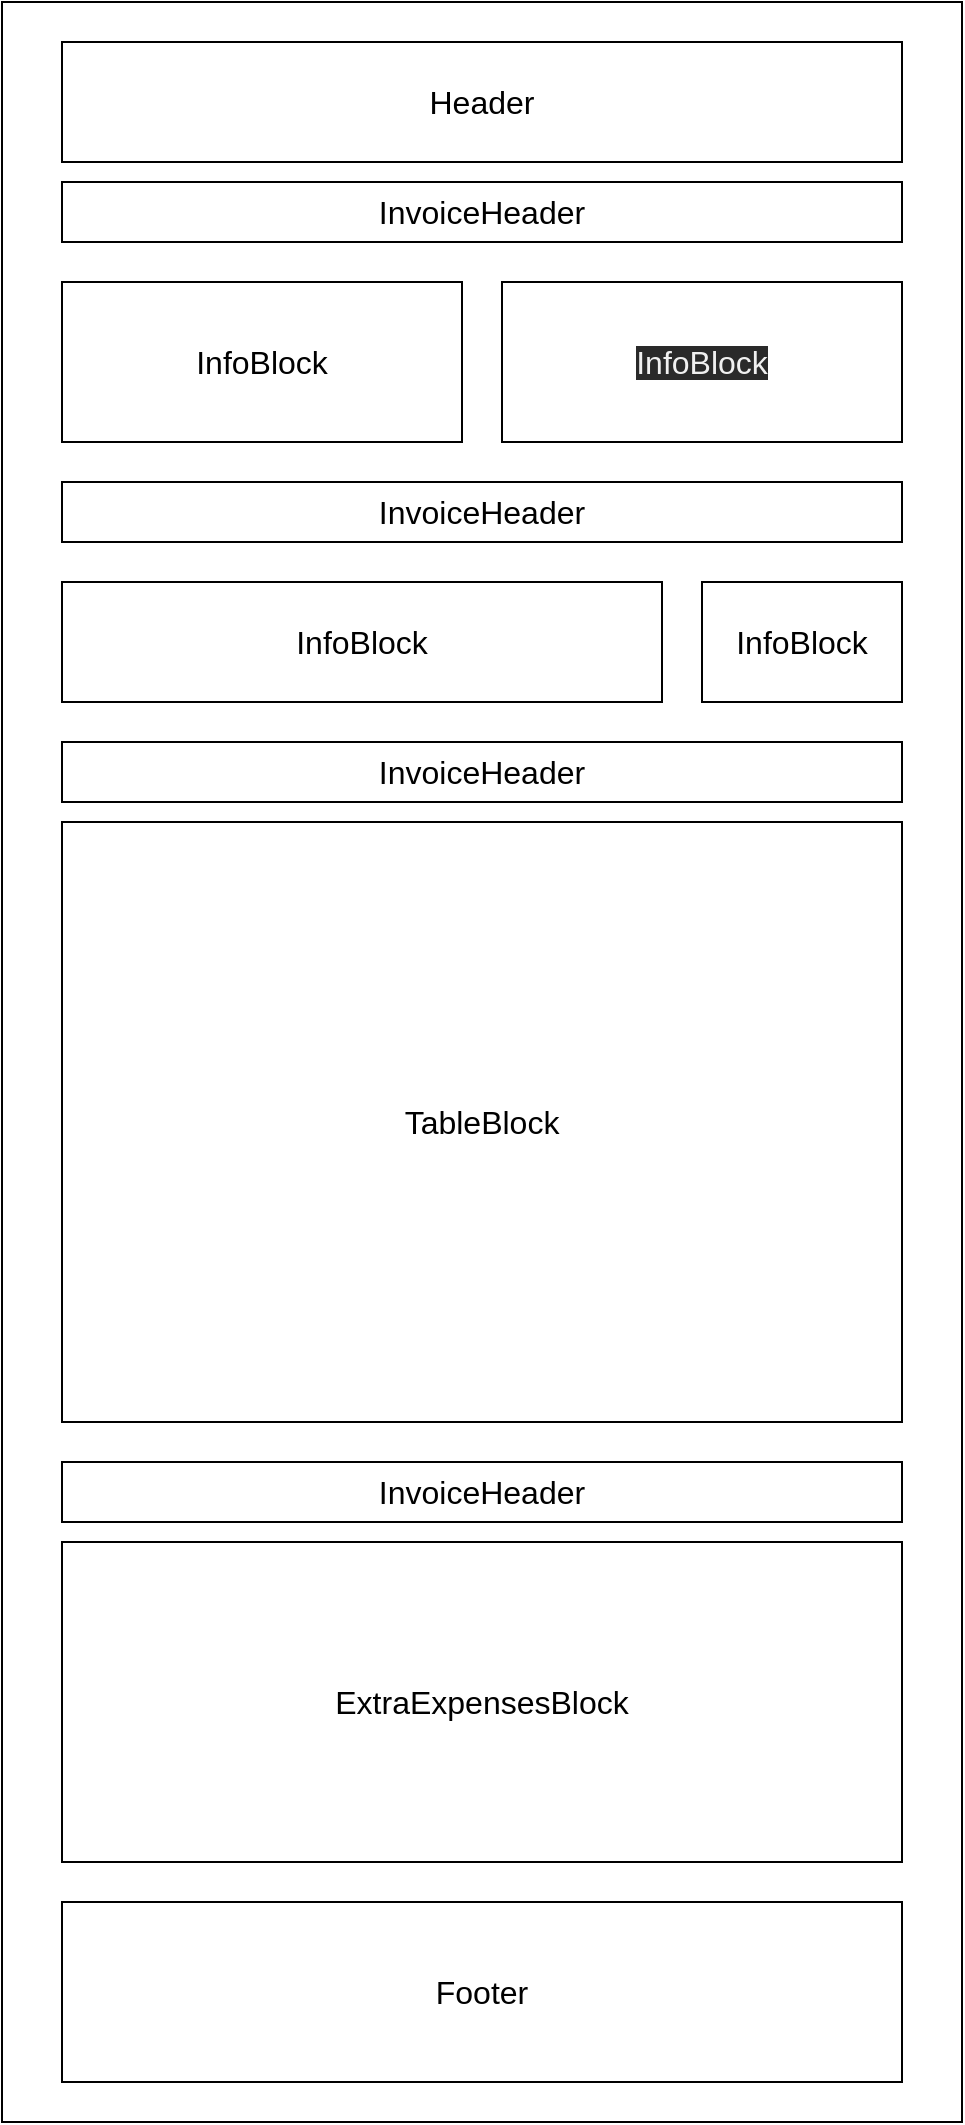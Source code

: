 <mxfile>
    <diagram id="2TfOFLTjJFFyD2KF-N_M" name="Page-1">
        <mxGraphModel dx="789" dy="691" grid="1" gridSize="10" guides="1" tooltips="1" connect="1" arrows="1" fold="1" page="1" pageScale="1" pageWidth="827" pageHeight="1169" math="0" shadow="0">
            <root>
                <mxCell id="0"/>
                <mxCell id="1" parent="0"/>
                <mxCell id="2" value="" style="rounded=0;whiteSpace=wrap;html=1;" vertex="1" parent="1">
                    <mxGeometry x="120" y="50" width="480" height="1060" as="geometry"/>
                </mxCell>
                <object label="&lt;font style=&quot;font-size: 16px&quot;&gt;Header&lt;/font&gt;" id="3">
                    <mxCell style="rounded=0;whiteSpace=wrap;html=1;" vertex="1" parent="1">
                        <mxGeometry x="150" y="70" width="420" height="60" as="geometry"/>
                    </mxCell>
                </object>
                <mxCell id="4" value="&lt;font style=&quot;font-size: 16px&quot;&gt;Footer&lt;/font&gt;" style="rounded=0;whiteSpace=wrap;html=1;comic=0;treeMoving=0;treeFolding=0;" vertex="1" parent="1">
                    <mxGeometry x="150" y="1000" width="420" height="90" as="geometry"/>
                </mxCell>
                <mxCell id="5" value="&lt;font style=&quot;font-size: 16px&quot;&gt;InvoiceHeader&lt;/font&gt;" style="rounded=0;whiteSpace=wrap;html=1;" vertex="1" parent="1">
                    <mxGeometry x="150" y="140" width="420" height="30" as="geometry"/>
                </mxCell>
                <mxCell id="7" value="&lt;font style=&quot;font-size: 16px&quot;&gt;InfoBlock&lt;/font&gt;" style="rounded=0;whiteSpace=wrap;html=1;" vertex="1" parent="1">
                    <mxGeometry x="150" y="190" width="200" height="80" as="geometry"/>
                </mxCell>
                <mxCell id="8" value="&lt;meta charset=&quot;utf-8&quot;&gt;&lt;span style=&quot;color: rgb(240, 240, 240); font-family: helvetica; font-size: 16px; font-style: normal; font-weight: 400; letter-spacing: normal; text-align: center; text-indent: 0px; text-transform: none; word-spacing: 0px; background-color: rgb(42, 42, 42); display: inline; float: none;&quot;&gt;InfoBlock&lt;/span&gt;" style="rounded=0;whiteSpace=wrap;html=1;" vertex="1" parent="1">
                    <mxGeometry x="370" y="190" width="200" height="80" as="geometry"/>
                </mxCell>
                <mxCell id="10" value="&lt;span style=&quot;font-size: 16px&quot;&gt;InfoBlock&lt;/span&gt;" style="rounded=0;whiteSpace=wrap;html=1;" vertex="1" parent="1">
                    <mxGeometry x="150" y="340" width="300" height="60" as="geometry"/>
                </mxCell>
                <mxCell id="11" value="&lt;span style=&quot;font-size: 16px&quot;&gt;InfoBlock&lt;/span&gt;" style="rounded=0;whiteSpace=wrap;html=1;" vertex="1" parent="1">
                    <mxGeometry x="470" y="340" width="100" height="60" as="geometry"/>
                </mxCell>
                <mxCell id="14" value="&lt;span style=&quot;font-size: 16px&quot;&gt;TableBlock&lt;/span&gt;" style="rounded=0;whiteSpace=wrap;html=1;" vertex="1" parent="1">
                    <mxGeometry x="150" y="460" width="420" height="300" as="geometry"/>
                </mxCell>
                <mxCell id="17" value="&lt;font style=&quot;font-size: 16px&quot;&gt;ExtraExpensesBlock&lt;/font&gt;" style="rounded=0;whiteSpace=wrap;html=1;" vertex="1" parent="1">
                    <mxGeometry x="150" y="820" width="420" height="160" as="geometry"/>
                </mxCell>
                <mxCell id="20" value="&lt;font style=&quot;font-size: 16px&quot;&gt;InvoiceHeader&lt;/font&gt;" style="rounded=0;whiteSpace=wrap;html=1;" vertex="1" parent="1">
                    <mxGeometry x="150" y="290" width="420" height="30" as="geometry"/>
                </mxCell>
                <mxCell id="22" value="&lt;font style=&quot;font-size: 16px&quot;&gt;InvoiceHeader&lt;/font&gt;" style="rounded=0;whiteSpace=wrap;html=1;" vertex="1" parent="1">
                    <mxGeometry x="150" y="420" width="420" height="30" as="geometry"/>
                </mxCell>
                <mxCell id="23" value="&lt;font style=&quot;font-size: 16px&quot;&gt;InvoiceHeader&lt;/font&gt;" style="rounded=0;whiteSpace=wrap;html=1;" vertex="1" parent="1">
                    <mxGeometry x="150" y="780" width="420" height="30" as="geometry"/>
                </mxCell>
            </root>
        </mxGraphModel>
    </diagram>
</mxfile>